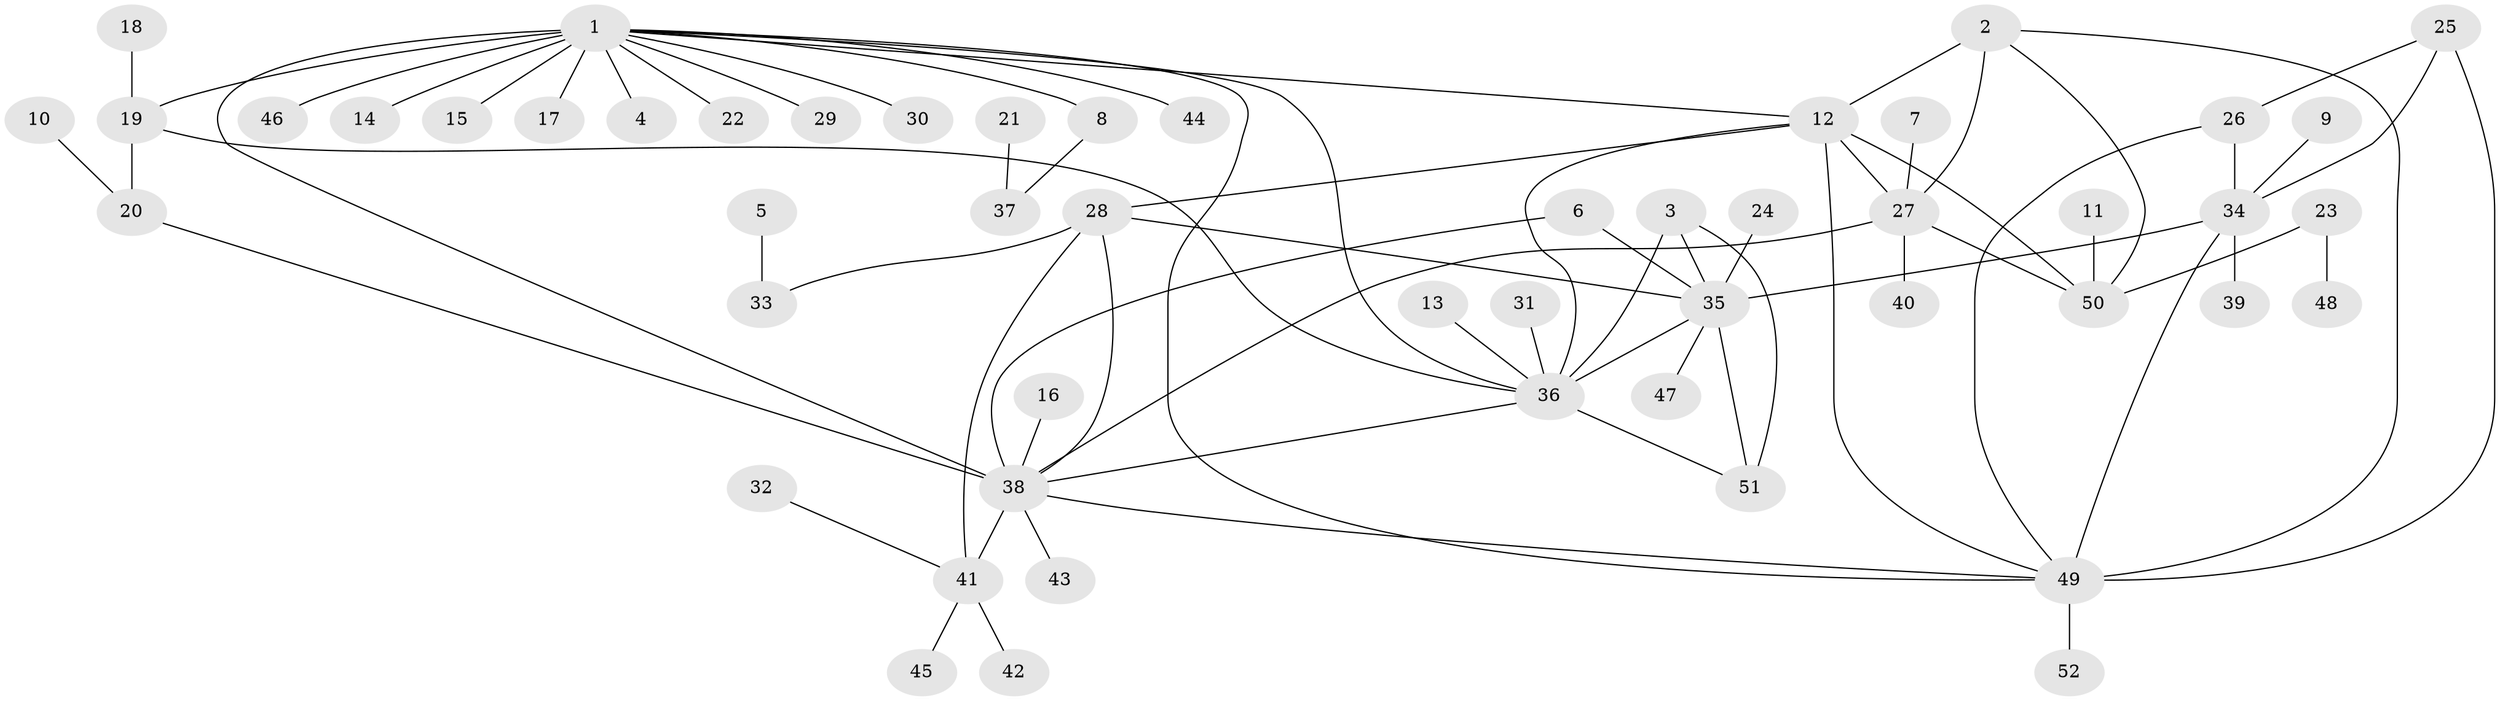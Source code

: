 // original degree distribution, {9: 0.038834951456310676, 10: 0.038834951456310676, 4: 0.05825242718446602, 7: 0.04854368932038835, 5: 0.038834951456310676, 8: 0.009708737864077669, 12: 0.009708737864077669, 6: 0.019417475728155338, 2: 0.1650485436893204, 1: 0.5339805825242718, 3: 0.038834951456310676}
// Generated by graph-tools (version 1.1) at 2025/26/03/09/25 03:26:38]
// undirected, 52 vertices, 73 edges
graph export_dot {
graph [start="1"]
  node [color=gray90,style=filled];
  1;
  2;
  3;
  4;
  5;
  6;
  7;
  8;
  9;
  10;
  11;
  12;
  13;
  14;
  15;
  16;
  17;
  18;
  19;
  20;
  21;
  22;
  23;
  24;
  25;
  26;
  27;
  28;
  29;
  30;
  31;
  32;
  33;
  34;
  35;
  36;
  37;
  38;
  39;
  40;
  41;
  42;
  43;
  44;
  45;
  46;
  47;
  48;
  49;
  50;
  51;
  52;
  1 -- 4 [weight=1.0];
  1 -- 8 [weight=1.0];
  1 -- 12 [weight=1.0];
  1 -- 14 [weight=1.0];
  1 -- 15 [weight=1.0];
  1 -- 17 [weight=1.0];
  1 -- 19 [weight=4.0];
  1 -- 22 [weight=1.0];
  1 -- 29 [weight=1.0];
  1 -- 30 [weight=1.0];
  1 -- 36 [weight=1.0];
  1 -- 38 [weight=1.0];
  1 -- 44 [weight=1.0];
  1 -- 46 [weight=1.0];
  1 -- 49 [weight=1.0];
  2 -- 12 [weight=2.0];
  2 -- 27 [weight=2.0];
  2 -- 49 [weight=1.0];
  2 -- 50 [weight=2.0];
  3 -- 35 [weight=2.0];
  3 -- 36 [weight=2.0];
  3 -- 51 [weight=2.0];
  5 -- 33 [weight=1.0];
  6 -- 35 [weight=1.0];
  6 -- 38 [weight=1.0];
  7 -- 27 [weight=1.0];
  8 -- 37 [weight=1.0];
  9 -- 34 [weight=1.0];
  10 -- 20 [weight=1.0];
  11 -- 50 [weight=1.0];
  12 -- 27 [weight=1.0];
  12 -- 28 [weight=1.0];
  12 -- 36 [weight=1.0];
  12 -- 49 [weight=1.0];
  12 -- 50 [weight=1.0];
  13 -- 36 [weight=1.0];
  16 -- 38 [weight=1.0];
  18 -- 19 [weight=1.0];
  19 -- 20 [weight=1.0];
  19 -- 36 [weight=1.0];
  20 -- 38 [weight=1.0];
  21 -- 37 [weight=1.0];
  23 -- 48 [weight=1.0];
  23 -- 50 [weight=1.0];
  24 -- 35 [weight=1.0];
  25 -- 26 [weight=2.0];
  25 -- 34 [weight=2.0];
  25 -- 49 [weight=2.0];
  26 -- 34 [weight=1.0];
  26 -- 49 [weight=1.0];
  27 -- 38 [weight=1.0];
  27 -- 40 [weight=1.0];
  27 -- 50 [weight=1.0];
  28 -- 33 [weight=1.0];
  28 -- 35 [weight=1.0];
  28 -- 38 [weight=2.0];
  28 -- 41 [weight=2.0];
  31 -- 36 [weight=1.0];
  32 -- 41 [weight=1.0];
  34 -- 35 [weight=1.0];
  34 -- 39 [weight=1.0];
  34 -- 49 [weight=1.0];
  35 -- 36 [weight=1.0];
  35 -- 47 [weight=1.0];
  35 -- 51 [weight=1.0];
  36 -- 38 [weight=1.0];
  36 -- 51 [weight=1.0];
  38 -- 41 [weight=4.0];
  38 -- 43 [weight=1.0];
  38 -- 49 [weight=1.0];
  41 -- 42 [weight=1.0];
  41 -- 45 [weight=1.0];
  49 -- 52 [weight=1.0];
}
